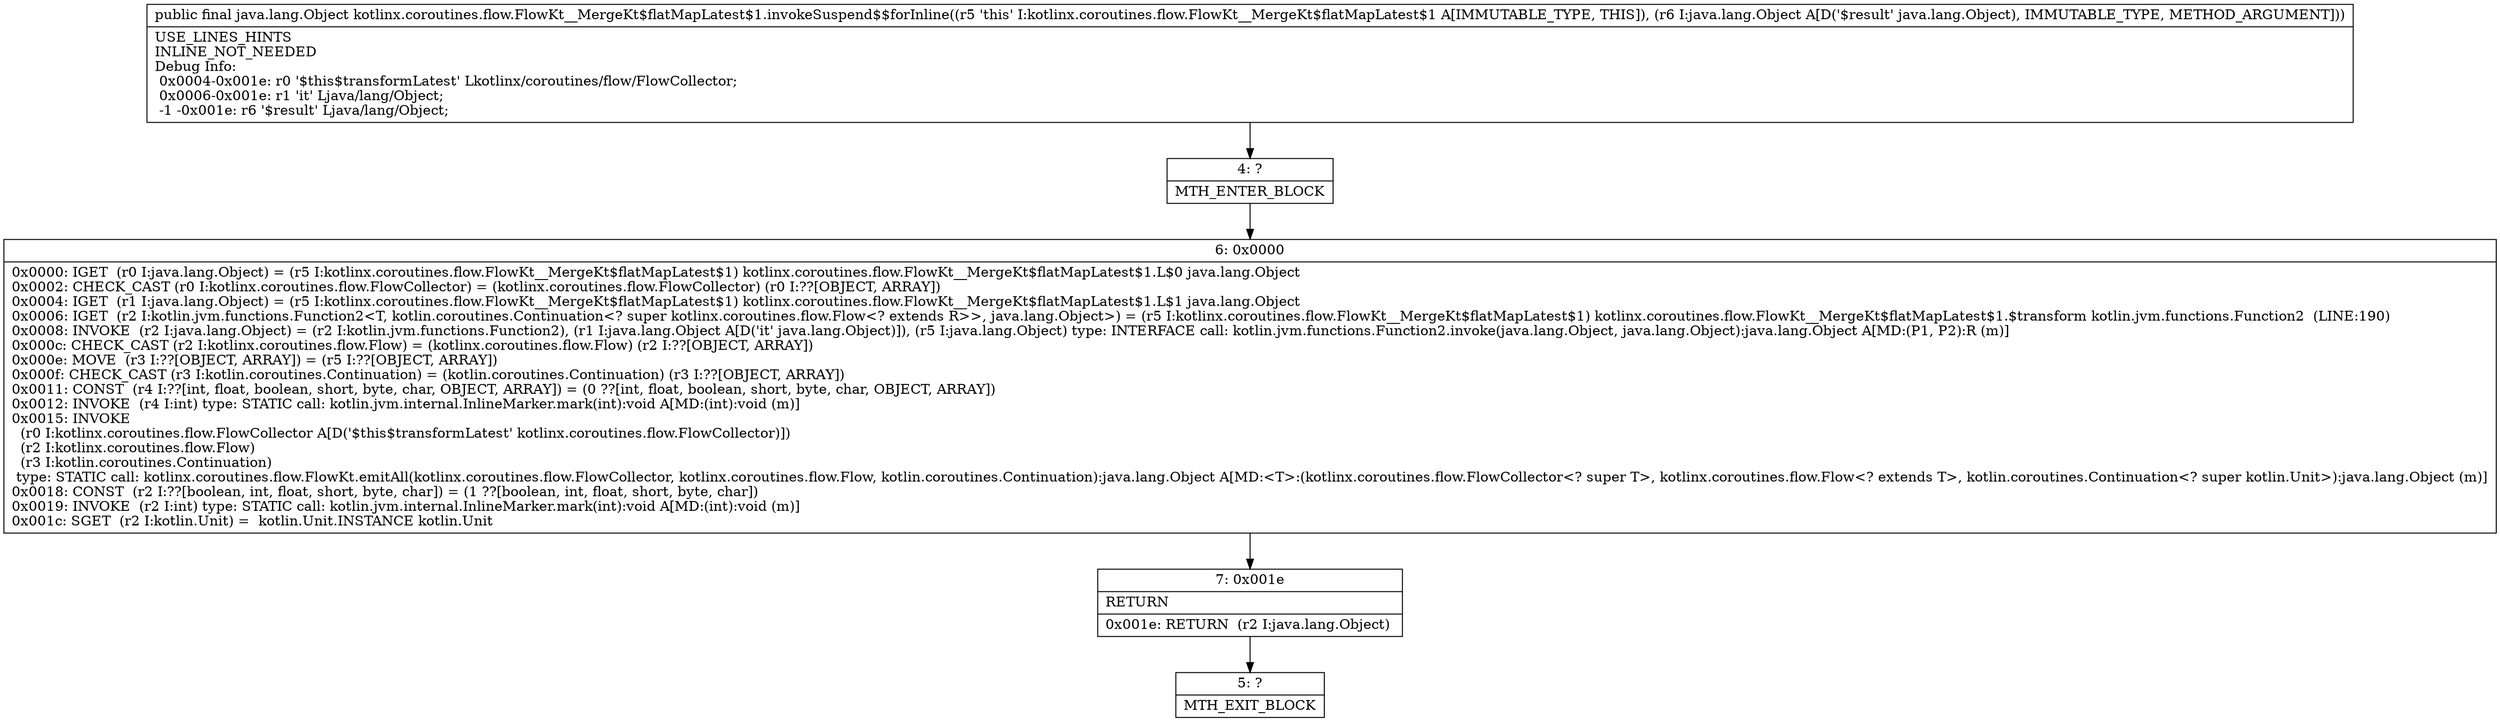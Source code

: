 digraph "CFG forkotlinx.coroutines.flow.FlowKt__MergeKt$flatMapLatest$1.invokeSuspend$$forInline(Ljava\/lang\/Object;)Ljava\/lang\/Object;" {
Node_4 [shape=record,label="{4\:\ ?|MTH_ENTER_BLOCK\l}"];
Node_6 [shape=record,label="{6\:\ 0x0000|0x0000: IGET  (r0 I:java.lang.Object) = (r5 I:kotlinx.coroutines.flow.FlowKt__MergeKt$flatMapLatest$1) kotlinx.coroutines.flow.FlowKt__MergeKt$flatMapLatest$1.L$0 java.lang.Object \l0x0002: CHECK_CAST (r0 I:kotlinx.coroutines.flow.FlowCollector) = (kotlinx.coroutines.flow.FlowCollector) (r0 I:??[OBJECT, ARRAY]) \l0x0004: IGET  (r1 I:java.lang.Object) = (r5 I:kotlinx.coroutines.flow.FlowKt__MergeKt$flatMapLatest$1) kotlinx.coroutines.flow.FlowKt__MergeKt$flatMapLatest$1.L$1 java.lang.Object \l0x0006: IGET  (r2 I:kotlin.jvm.functions.Function2\<T, kotlin.coroutines.Continuation\<? super kotlinx.coroutines.flow.Flow\<? extends R\>\>, java.lang.Object\>) = (r5 I:kotlinx.coroutines.flow.FlowKt__MergeKt$flatMapLatest$1) kotlinx.coroutines.flow.FlowKt__MergeKt$flatMapLatest$1.$transform kotlin.jvm.functions.Function2  (LINE:190)\l0x0008: INVOKE  (r2 I:java.lang.Object) = (r2 I:kotlin.jvm.functions.Function2), (r1 I:java.lang.Object A[D('it' java.lang.Object)]), (r5 I:java.lang.Object) type: INTERFACE call: kotlin.jvm.functions.Function2.invoke(java.lang.Object, java.lang.Object):java.lang.Object A[MD:(P1, P2):R (m)]\l0x000c: CHECK_CAST (r2 I:kotlinx.coroutines.flow.Flow) = (kotlinx.coroutines.flow.Flow) (r2 I:??[OBJECT, ARRAY]) \l0x000e: MOVE  (r3 I:??[OBJECT, ARRAY]) = (r5 I:??[OBJECT, ARRAY]) \l0x000f: CHECK_CAST (r3 I:kotlin.coroutines.Continuation) = (kotlin.coroutines.Continuation) (r3 I:??[OBJECT, ARRAY]) \l0x0011: CONST  (r4 I:??[int, float, boolean, short, byte, char, OBJECT, ARRAY]) = (0 ??[int, float, boolean, short, byte, char, OBJECT, ARRAY]) \l0x0012: INVOKE  (r4 I:int) type: STATIC call: kotlin.jvm.internal.InlineMarker.mark(int):void A[MD:(int):void (m)]\l0x0015: INVOKE  \l  (r0 I:kotlinx.coroutines.flow.FlowCollector A[D('$this$transformLatest' kotlinx.coroutines.flow.FlowCollector)])\l  (r2 I:kotlinx.coroutines.flow.Flow)\l  (r3 I:kotlin.coroutines.Continuation)\l type: STATIC call: kotlinx.coroutines.flow.FlowKt.emitAll(kotlinx.coroutines.flow.FlowCollector, kotlinx.coroutines.flow.Flow, kotlin.coroutines.Continuation):java.lang.Object A[MD:\<T\>:(kotlinx.coroutines.flow.FlowCollector\<? super T\>, kotlinx.coroutines.flow.Flow\<? extends T\>, kotlin.coroutines.Continuation\<? super kotlin.Unit\>):java.lang.Object (m)]\l0x0018: CONST  (r2 I:??[boolean, int, float, short, byte, char]) = (1 ??[boolean, int, float, short, byte, char]) \l0x0019: INVOKE  (r2 I:int) type: STATIC call: kotlin.jvm.internal.InlineMarker.mark(int):void A[MD:(int):void (m)]\l0x001c: SGET  (r2 I:kotlin.Unit) =  kotlin.Unit.INSTANCE kotlin.Unit \l}"];
Node_7 [shape=record,label="{7\:\ 0x001e|RETURN\l|0x001e: RETURN  (r2 I:java.lang.Object) \l}"];
Node_5 [shape=record,label="{5\:\ ?|MTH_EXIT_BLOCK\l}"];
MethodNode[shape=record,label="{public final java.lang.Object kotlinx.coroutines.flow.FlowKt__MergeKt$flatMapLatest$1.invokeSuspend$$forInline((r5 'this' I:kotlinx.coroutines.flow.FlowKt__MergeKt$flatMapLatest$1 A[IMMUTABLE_TYPE, THIS]), (r6 I:java.lang.Object A[D('$result' java.lang.Object), IMMUTABLE_TYPE, METHOD_ARGUMENT]))  | USE_LINES_HINTS\lINLINE_NOT_NEEDED\lDebug Info:\l  0x0004\-0x001e: r0 '$this$transformLatest' Lkotlinx\/coroutines\/flow\/FlowCollector;\l  0x0006\-0x001e: r1 'it' Ljava\/lang\/Object;\l  \-1 \-0x001e: r6 '$result' Ljava\/lang\/Object;\l}"];
MethodNode -> Node_4;Node_4 -> Node_6;
Node_6 -> Node_7;
Node_7 -> Node_5;
}


